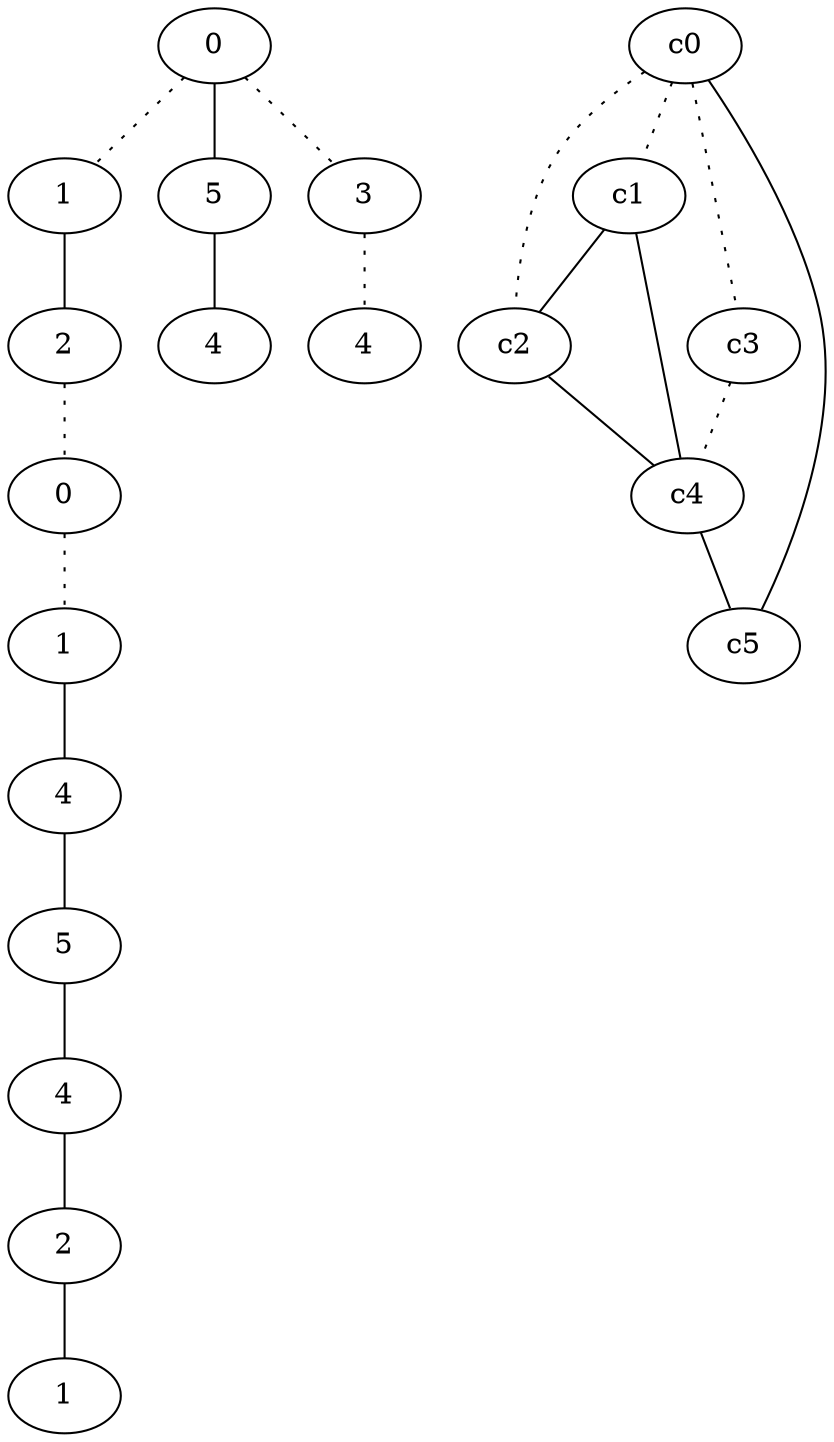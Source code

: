 graph {
a0[label=0];
a1[label=1];
a2[label=2];
a3[label=0];
a4[label=1];
a5[label=4];
a6[label=5];
a7[label=4];
a8[label=2];
a9[label=1];
a10[label=5];
a11[label=4];
a12[label=3];
a13[label=4];
a0 -- a1 [style=dotted];
a0 -- a10;
a0 -- a12 [style=dotted];
a1 -- a2;
a2 -- a3 [style=dotted];
a3 -- a4 [style=dotted];
a4 -- a5;
a5 -- a6;
a6 -- a7;
a7 -- a8;
a8 -- a9;
a10 -- a11;
a12 -- a13 [style=dotted];
c0 -- c1 [style=dotted];
c0 -- c2 [style=dotted];
c0 -- c3 [style=dotted];
c0 -- c5;
c1 -- c2;
c1 -- c4;
c2 -- c4;
c3 -- c4 [style=dotted];
c4 -- c5;
}
